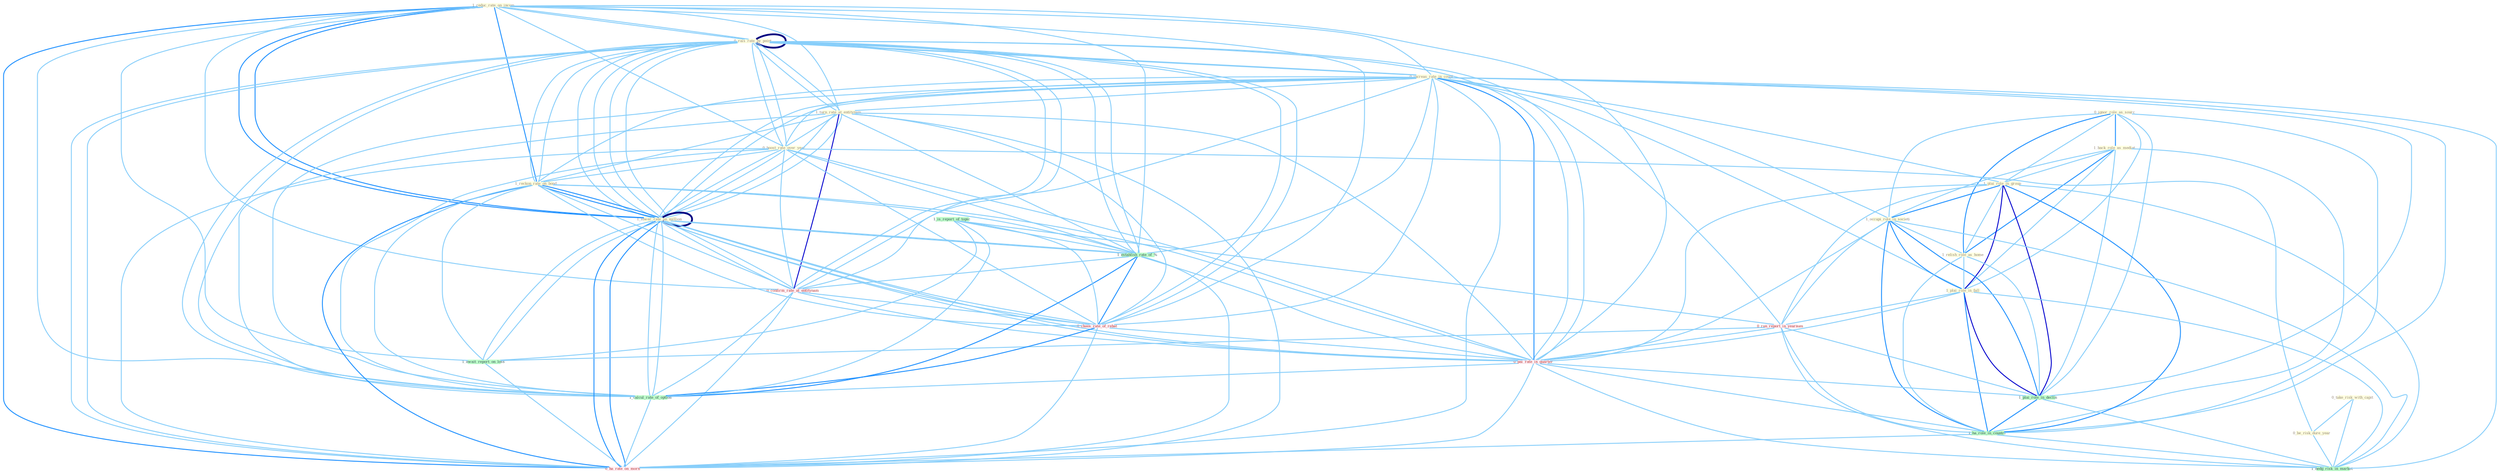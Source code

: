 Graph G{ 
    node
    [shape=polygon,style=filled,width=.5,height=.06,color="#BDFCC9",fixedsize=true,fontsize=4,
    fontcolor="#2f4f4f"];
    {node
    [color="#ffffe0", fontcolor="#8b7d6b"] "1_reduc_rate_on_incom " "0_ignor_role_as_sourc " "1_back_role_as_mediat " "0_take_risk_with_capit " "0_rais_rate_by_point " "0_increas_rate_in_coupl " "1_turn_rate_at_entitynam " "0_boost_rate_over_year " "1_reckon_rate_on_bond " "0_be_risk_dure_year " "1_plai_role_in_group " "1_occupi_role_in_societi " "1_lower_rate_on_million " "1_relish_role_as_home " "0_rais_rate_by_point " "1_plai_role_in_fall "}
{node [color="#fff0f5", fontcolor="#b22222"] "0_ran_report_in_yearnum " "0_confirm_rate_at_entitynam " "0_choos_rate_of_rebat " "0_pai_rate_in_quarter " "0_ha_rate_on_morn "}
edge [color="#B0E2FF"];

	"1_reduc_rate_on_incom " -- "0_rais_rate_by_point " [w="1", color="#87cefa" ];
	"1_reduc_rate_on_incom " -- "0_increas_rate_in_coupl " [w="1", color="#87cefa" ];
	"1_reduc_rate_on_incom " -- "1_turn_rate_at_entitynam " [w="1", color="#87cefa" ];
	"1_reduc_rate_on_incom " -- "0_boost_rate_over_year " [w="1", color="#87cefa" ];
	"1_reduc_rate_on_incom " -- "1_reckon_rate_on_bond " [w="2", color="#1e90ff" , len=0.8];
	"1_reduc_rate_on_incom " -- "1_lower_rate_on_million " [w="2", color="#1e90ff" , len=0.8];
	"1_reduc_rate_on_incom " -- "0_rais_rate_by_point " [w="1", color="#87cefa" ];
	"1_reduc_rate_on_incom " -- "1_establish_rate_of_% " [w="1", color="#87cefa" ];
	"1_reduc_rate_on_incom " -- "1_lower_rate_on_million " [w="2", color="#1e90ff" , len=0.8];
	"1_reduc_rate_on_incom " -- "1_await_report_on_loss " [w="1", color="#87cefa" ];
	"1_reduc_rate_on_incom " -- "0_confirm_rate_at_entitynam " [w="1", color="#87cefa" ];
	"1_reduc_rate_on_incom " -- "0_choos_rate_of_rebat " [w="1", color="#87cefa" ];
	"1_reduc_rate_on_incom " -- "0_pai_rate_in_quarter " [w="1", color="#87cefa" ];
	"1_reduc_rate_on_incom " -- "1_calcul_rate_of_option " [w="1", color="#87cefa" ];
	"1_reduc_rate_on_incom " -- "0_ha_rate_on_morn " [w="2", color="#1e90ff" , len=0.8];
	"0_ignor_role_as_sourc " -- "1_back_role_as_mediat " [w="2", color="#1e90ff" , len=0.8];
	"0_ignor_role_as_sourc " -- "1_plai_role_in_group " [w="1", color="#87cefa" ];
	"0_ignor_role_as_sourc " -- "1_occupi_role_in_societi " [w="1", color="#87cefa" ];
	"0_ignor_role_as_sourc " -- "1_relish_role_as_home " [w="2", color="#1e90ff" , len=0.8];
	"0_ignor_role_as_sourc " -- "1_plai_role_in_fall " [w="1", color="#87cefa" ];
	"0_ignor_role_as_sourc " -- "1_plai_role_in_declin " [w="1", color="#87cefa" ];
	"0_ignor_role_as_sourc " -- "1_ha_role_in_countri " [w="1", color="#87cefa" ];
	"1_back_role_as_mediat " -- "1_plai_role_in_group " [w="1", color="#87cefa" ];
	"1_back_role_as_mediat " -- "1_occupi_role_in_societi " [w="1", color="#87cefa" ];
	"1_back_role_as_mediat " -- "1_relish_role_as_home " [w="2", color="#1e90ff" , len=0.8];
	"1_back_role_as_mediat " -- "1_plai_role_in_fall " [w="1", color="#87cefa" ];
	"1_back_role_as_mediat " -- "1_plai_role_in_declin " [w="1", color="#87cefa" ];
	"1_back_role_as_mediat " -- "1_ha_role_in_countri " [w="1", color="#87cefa" ];
	"0_take_risk_with_capit " -- "0_be_risk_dure_year " [w="1", color="#87cefa" ];
	"0_take_risk_with_capit " -- "1_hedg_risk_in_market " [w="1", color="#87cefa" ];
	"0_rais_rate_by_point " -- "0_increas_rate_in_coupl " [w="1", color="#87cefa" ];
	"0_rais_rate_by_point " -- "1_turn_rate_at_entitynam " [w="1", color="#87cefa" ];
	"0_rais_rate_by_point " -- "0_boost_rate_over_year " [w="1", color="#87cefa" ];
	"0_rais_rate_by_point " -- "1_reckon_rate_on_bond " [w="1", color="#87cefa" ];
	"0_rais_rate_by_point " -- "1_lower_rate_on_million " [w="1", color="#87cefa" ];
	"0_rais_rate_by_point " -- "0_rais_rate_by_point " [w="4", style=bold, color="#000080", len=0.4];
	"0_rais_rate_by_point " -- "1_establish_rate_of_% " [w="1", color="#87cefa" ];
	"0_rais_rate_by_point " -- "1_lower_rate_on_million " [w="1", color="#87cefa" ];
	"0_rais_rate_by_point " -- "0_confirm_rate_at_entitynam " [w="1", color="#87cefa" ];
	"0_rais_rate_by_point " -- "0_choos_rate_of_rebat " [w="1", color="#87cefa" ];
	"0_rais_rate_by_point " -- "0_pai_rate_in_quarter " [w="1", color="#87cefa" ];
	"0_rais_rate_by_point " -- "1_calcul_rate_of_option " [w="1", color="#87cefa" ];
	"0_rais_rate_by_point " -- "0_ha_rate_on_morn " [w="1", color="#87cefa" ];
	"0_increas_rate_in_coupl " -- "1_turn_rate_at_entitynam " [w="1", color="#87cefa" ];
	"0_increas_rate_in_coupl " -- "0_boost_rate_over_year " [w="1", color="#87cefa" ];
	"0_increas_rate_in_coupl " -- "1_reckon_rate_on_bond " [w="1", color="#87cefa" ];
	"0_increas_rate_in_coupl " -- "1_plai_role_in_group " [w="1", color="#87cefa" ];
	"0_increas_rate_in_coupl " -- "1_occupi_role_in_societi " [w="1", color="#87cefa" ];
	"0_increas_rate_in_coupl " -- "1_lower_rate_on_million " [w="1", color="#87cefa" ];
	"0_increas_rate_in_coupl " -- "0_rais_rate_by_point " [w="1", color="#87cefa" ];
	"0_increas_rate_in_coupl " -- "1_plai_role_in_fall " [w="1", color="#87cefa" ];
	"0_increas_rate_in_coupl " -- "0_ran_report_in_yearnum " [w="1", color="#87cefa" ];
	"0_increas_rate_in_coupl " -- "1_establish_rate_of_% " [w="1", color="#87cefa" ];
	"0_increas_rate_in_coupl " -- "1_lower_rate_on_million " [w="1", color="#87cefa" ];
	"0_increas_rate_in_coupl " -- "0_confirm_rate_at_entitynam " [w="1", color="#87cefa" ];
	"0_increas_rate_in_coupl " -- "0_choos_rate_of_rebat " [w="1", color="#87cefa" ];
	"0_increas_rate_in_coupl " -- "0_pai_rate_in_quarter " [w="2", color="#1e90ff" , len=0.8];
	"0_increas_rate_in_coupl " -- "1_calcul_rate_of_option " [w="1", color="#87cefa" ];
	"0_increas_rate_in_coupl " -- "1_plai_role_in_declin " [w="1", color="#87cefa" ];
	"0_increas_rate_in_coupl " -- "1_ha_role_in_countri " [w="1", color="#87cefa" ];
	"0_increas_rate_in_coupl " -- "1_hedg_risk_in_market " [w="1", color="#87cefa" ];
	"0_increas_rate_in_coupl " -- "0_ha_rate_on_morn " [w="1", color="#87cefa" ];
	"1_turn_rate_at_entitynam " -- "0_boost_rate_over_year " [w="1", color="#87cefa" ];
	"1_turn_rate_at_entitynam " -- "1_reckon_rate_on_bond " [w="1", color="#87cefa" ];
	"1_turn_rate_at_entitynam " -- "1_lower_rate_on_million " [w="1", color="#87cefa" ];
	"1_turn_rate_at_entitynam " -- "0_rais_rate_by_point " [w="1", color="#87cefa" ];
	"1_turn_rate_at_entitynam " -- "1_establish_rate_of_% " [w="1", color="#87cefa" ];
	"1_turn_rate_at_entitynam " -- "1_lower_rate_on_million " [w="1", color="#87cefa" ];
	"1_turn_rate_at_entitynam " -- "0_confirm_rate_at_entitynam " [w="3", color="#0000cd" , len=0.6];
	"1_turn_rate_at_entitynam " -- "0_choos_rate_of_rebat " [w="1", color="#87cefa" ];
	"1_turn_rate_at_entitynam " -- "0_pai_rate_in_quarter " [w="1", color="#87cefa" ];
	"1_turn_rate_at_entitynam " -- "1_calcul_rate_of_option " [w="1", color="#87cefa" ];
	"1_turn_rate_at_entitynam " -- "0_ha_rate_on_morn " [w="1", color="#87cefa" ];
	"0_boost_rate_over_year " -- "1_reckon_rate_on_bond " [w="1", color="#87cefa" ];
	"0_boost_rate_over_year " -- "0_be_risk_dure_year " [w="1", color="#87cefa" ];
	"0_boost_rate_over_year " -- "1_lower_rate_on_million " [w="1", color="#87cefa" ];
	"0_boost_rate_over_year " -- "0_rais_rate_by_point " [w="1", color="#87cefa" ];
	"0_boost_rate_over_year " -- "1_establish_rate_of_% " [w="1", color="#87cefa" ];
	"0_boost_rate_over_year " -- "1_lower_rate_on_million " [w="1", color="#87cefa" ];
	"0_boost_rate_over_year " -- "0_confirm_rate_at_entitynam " [w="1", color="#87cefa" ];
	"0_boost_rate_over_year " -- "0_choos_rate_of_rebat " [w="1", color="#87cefa" ];
	"0_boost_rate_over_year " -- "0_pai_rate_in_quarter " [w="1", color="#87cefa" ];
	"0_boost_rate_over_year " -- "1_calcul_rate_of_option " [w="1", color="#87cefa" ];
	"0_boost_rate_over_year " -- "0_ha_rate_on_morn " [w="1", color="#87cefa" ];
	"1_reckon_rate_on_bond " -- "1_lower_rate_on_million " [w="2", color="#1e90ff" , len=0.8];
	"1_reckon_rate_on_bond " -- "0_rais_rate_by_point " [w="1", color="#87cefa" ];
	"1_reckon_rate_on_bond " -- "1_establish_rate_of_% " [w="1", color="#87cefa" ];
	"1_reckon_rate_on_bond " -- "1_lower_rate_on_million " [w="2", color="#1e90ff" , len=0.8];
	"1_reckon_rate_on_bond " -- "1_await_report_on_loss " [w="1", color="#87cefa" ];
	"1_reckon_rate_on_bond " -- "0_confirm_rate_at_entitynam " [w="1", color="#87cefa" ];
	"1_reckon_rate_on_bond " -- "0_choos_rate_of_rebat " [w="1", color="#87cefa" ];
	"1_reckon_rate_on_bond " -- "0_pai_rate_in_quarter " [w="1", color="#87cefa" ];
	"1_reckon_rate_on_bond " -- "1_calcul_rate_of_option " [w="1", color="#87cefa" ];
	"1_reckon_rate_on_bond " -- "0_ha_rate_on_morn " [w="2", color="#1e90ff" , len=0.8];
	"0_be_risk_dure_year " -- "1_hedg_risk_in_market " [w="1", color="#87cefa" ];
	"1_plai_role_in_group " -- "1_occupi_role_in_societi " [w="2", color="#1e90ff" , len=0.8];
	"1_plai_role_in_group " -- "1_relish_role_as_home " [w="1", color="#87cefa" ];
	"1_plai_role_in_group " -- "1_plai_role_in_fall " [w="3", color="#0000cd" , len=0.6];
	"1_plai_role_in_group " -- "0_ran_report_in_yearnum " [w="1", color="#87cefa" ];
	"1_plai_role_in_group " -- "0_pai_rate_in_quarter " [w="1", color="#87cefa" ];
	"1_plai_role_in_group " -- "1_plai_role_in_declin " [w="3", color="#0000cd" , len=0.6];
	"1_plai_role_in_group " -- "1_ha_role_in_countri " [w="2", color="#1e90ff" , len=0.8];
	"1_plai_role_in_group " -- "1_hedg_risk_in_market " [w="1", color="#87cefa" ];
	"1_occupi_role_in_societi " -- "1_relish_role_as_home " [w="1", color="#87cefa" ];
	"1_occupi_role_in_societi " -- "1_plai_role_in_fall " [w="2", color="#1e90ff" , len=0.8];
	"1_occupi_role_in_societi " -- "0_ran_report_in_yearnum " [w="1", color="#87cefa" ];
	"1_occupi_role_in_societi " -- "0_pai_rate_in_quarter " [w="1", color="#87cefa" ];
	"1_occupi_role_in_societi " -- "1_plai_role_in_declin " [w="2", color="#1e90ff" , len=0.8];
	"1_occupi_role_in_societi " -- "1_ha_role_in_countri " [w="2", color="#1e90ff" , len=0.8];
	"1_occupi_role_in_societi " -- "1_hedg_risk_in_market " [w="1", color="#87cefa" ];
	"1_lower_rate_on_million " -- "0_rais_rate_by_point " [w="1", color="#87cefa" ];
	"1_lower_rate_on_million " -- "1_establish_rate_of_% " [w="1", color="#87cefa" ];
	"1_lower_rate_on_million " -- "1_lower_rate_on_million " [w="4", style=bold, color="#000080", len=0.4];
	"1_lower_rate_on_million " -- "1_await_report_on_loss " [w="1", color="#87cefa" ];
	"1_lower_rate_on_million " -- "0_confirm_rate_at_entitynam " [w="1", color="#87cefa" ];
	"1_lower_rate_on_million " -- "0_choos_rate_of_rebat " [w="1", color="#87cefa" ];
	"1_lower_rate_on_million " -- "0_pai_rate_in_quarter " [w="1", color="#87cefa" ];
	"1_lower_rate_on_million " -- "1_calcul_rate_of_option " [w="1", color="#87cefa" ];
	"1_lower_rate_on_million " -- "0_ha_rate_on_morn " [w="2", color="#1e90ff" , len=0.8];
	"1_relish_role_as_home " -- "1_plai_role_in_fall " [w="1", color="#87cefa" ];
	"1_relish_role_as_home " -- "1_plai_role_in_declin " [w="1", color="#87cefa" ];
	"1_relish_role_as_home " -- "1_ha_role_in_countri " [w="1", color="#87cefa" ];
	"0_rais_rate_by_point " -- "1_establish_rate_of_% " [w="1", color="#87cefa" ];
	"0_rais_rate_by_point " -- "1_lower_rate_on_million " [w="1", color="#87cefa" ];
	"0_rais_rate_by_point " -- "0_confirm_rate_at_entitynam " [w="1", color="#87cefa" ];
	"0_rais_rate_by_point " -- "0_choos_rate_of_rebat " [w="1", color="#87cefa" ];
	"0_rais_rate_by_point " -- "0_pai_rate_in_quarter " [w="1", color="#87cefa" ];
	"0_rais_rate_by_point " -- "1_calcul_rate_of_option " [w="1", color="#87cefa" ];
	"0_rais_rate_by_point " -- "0_ha_rate_on_morn " [w="1", color="#87cefa" ];
	"1_plai_role_in_fall " -- "0_ran_report_in_yearnum " [w="1", color="#87cefa" ];
	"1_plai_role_in_fall " -- "0_pai_rate_in_quarter " [w="1", color="#87cefa" ];
	"1_plai_role_in_fall " -- "1_plai_role_in_declin " [w="3", color="#0000cd" , len=0.6];
	"1_plai_role_in_fall " -- "1_ha_role_in_countri " [w="2", color="#1e90ff" , len=0.8];
	"1_plai_role_in_fall " -- "1_hedg_risk_in_market " [w="1", color="#87cefa" ];
	"1_is_report_of_topic " -- "0_ran_report_in_yearnum " [w="1", color="#87cefa" ];
	"1_is_report_of_topic " -- "1_establish_rate_of_% " [w="1", color="#87cefa" ];
	"1_is_report_of_topic " -- "1_await_report_on_loss " [w="1", color="#87cefa" ];
	"1_is_report_of_topic " -- "0_choos_rate_of_rebat " [w="1", color="#87cefa" ];
	"1_is_report_of_topic " -- "1_calcul_rate_of_option " [w="1", color="#87cefa" ];
	"0_ran_report_in_yearnum " -- "1_await_report_on_loss " [w="1", color="#87cefa" ];
	"0_ran_report_in_yearnum " -- "0_pai_rate_in_quarter " [w="1", color="#87cefa" ];
	"0_ran_report_in_yearnum " -- "1_plai_role_in_declin " [w="1", color="#87cefa" ];
	"0_ran_report_in_yearnum " -- "1_ha_role_in_countri " [w="1", color="#87cefa" ];
	"0_ran_report_in_yearnum " -- "1_hedg_risk_in_market " [w="1", color="#87cefa" ];
	"1_establish_rate_of_% " -- "1_lower_rate_on_million " [w="1", color="#87cefa" ];
	"1_establish_rate_of_% " -- "0_confirm_rate_at_entitynam " [w="1", color="#87cefa" ];
	"1_establish_rate_of_% " -- "0_choos_rate_of_rebat " [w="2", color="#1e90ff" , len=0.8];
	"1_establish_rate_of_% " -- "0_pai_rate_in_quarter " [w="1", color="#87cefa" ];
	"1_establish_rate_of_% " -- "1_calcul_rate_of_option " [w="2", color="#1e90ff" , len=0.8];
	"1_establish_rate_of_% " -- "0_ha_rate_on_morn " [w="1", color="#87cefa" ];
	"1_lower_rate_on_million " -- "1_await_report_on_loss " [w="1", color="#87cefa" ];
	"1_lower_rate_on_million " -- "0_confirm_rate_at_entitynam " [w="1", color="#87cefa" ];
	"1_lower_rate_on_million " -- "0_choos_rate_of_rebat " [w="1", color="#87cefa" ];
	"1_lower_rate_on_million " -- "0_pai_rate_in_quarter " [w="1", color="#87cefa" ];
	"1_lower_rate_on_million " -- "1_calcul_rate_of_option " [w="1", color="#87cefa" ];
	"1_lower_rate_on_million " -- "0_ha_rate_on_morn " [w="2", color="#1e90ff" , len=0.8];
	"1_await_report_on_loss " -- "0_ha_rate_on_morn " [w="1", color="#87cefa" ];
	"0_confirm_rate_at_entitynam " -- "0_choos_rate_of_rebat " [w="1", color="#87cefa" ];
	"0_confirm_rate_at_entitynam " -- "0_pai_rate_in_quarter " [w="1", color="#87cefa" ];
	"0_confirm_rate_at_entitynam " -- "1_calcul_rate_of_option " [w="1", color="#87cefa" ];
	"0_confirm_rate_at_entitynam " -- "0_ha_rate_on_morn " [w="1", color="#87cefa" ];
	"0_choos_rate_of_rebat " -- "0_pai_rate_in_quarter " [w="1", color="#87cefa" ];
	"0_choos_rate_of_rebat " -- "1_calcul_rate_of_option " [w="2", color="#1e90ff" , len=0.8];
	"0_choos_rate_of_rebat " -- "0_ha_rate_on_morn " [w="1", color="#87cefa" ];
	"0_pai_rate_in_quarter " -- "1_calcul_rate_of_option " [w="1", color="#87cefa" ];
	"0_pai_rate_in_quarter " -- "1_plai_role_in_declin " [w="1", color="#87cefa" ];
	"0_pai_rate_in_quarter " -- "1_ha_role_in_countri " [w="1", color="#87cefa" ];
	"0_pai_rate_in_quarter " -- "1_hedg_risk_in_market " [w="1", color="#87cefa" ];
	"0_pai_rate_in_quarter " -- "0_ha_rate_on_morn " [w="1", color="#87cefa" ];
	"1_calcul_rate_of_option " -- "0_ha_rate_on_morn " [w="1", color="#87cefa" ];
	"1_plai_role_in_declin " -- "1_ha_role_in_countri " [w="2", color="#1e90ff" , len=0.8];
	"1_plai_role_in_declin " -- "1_hedg_risk_in_market " [w="1", color="#87cefa" ];
	"1_ha_role_in_countri " -- "1_hedg_risk_in_market " [w="1", color="#87cefa" ];
	"1_ha_role_in_countri " -- "0_ha_rate_on_morn " [w="1", color="#87cefa" ];
}